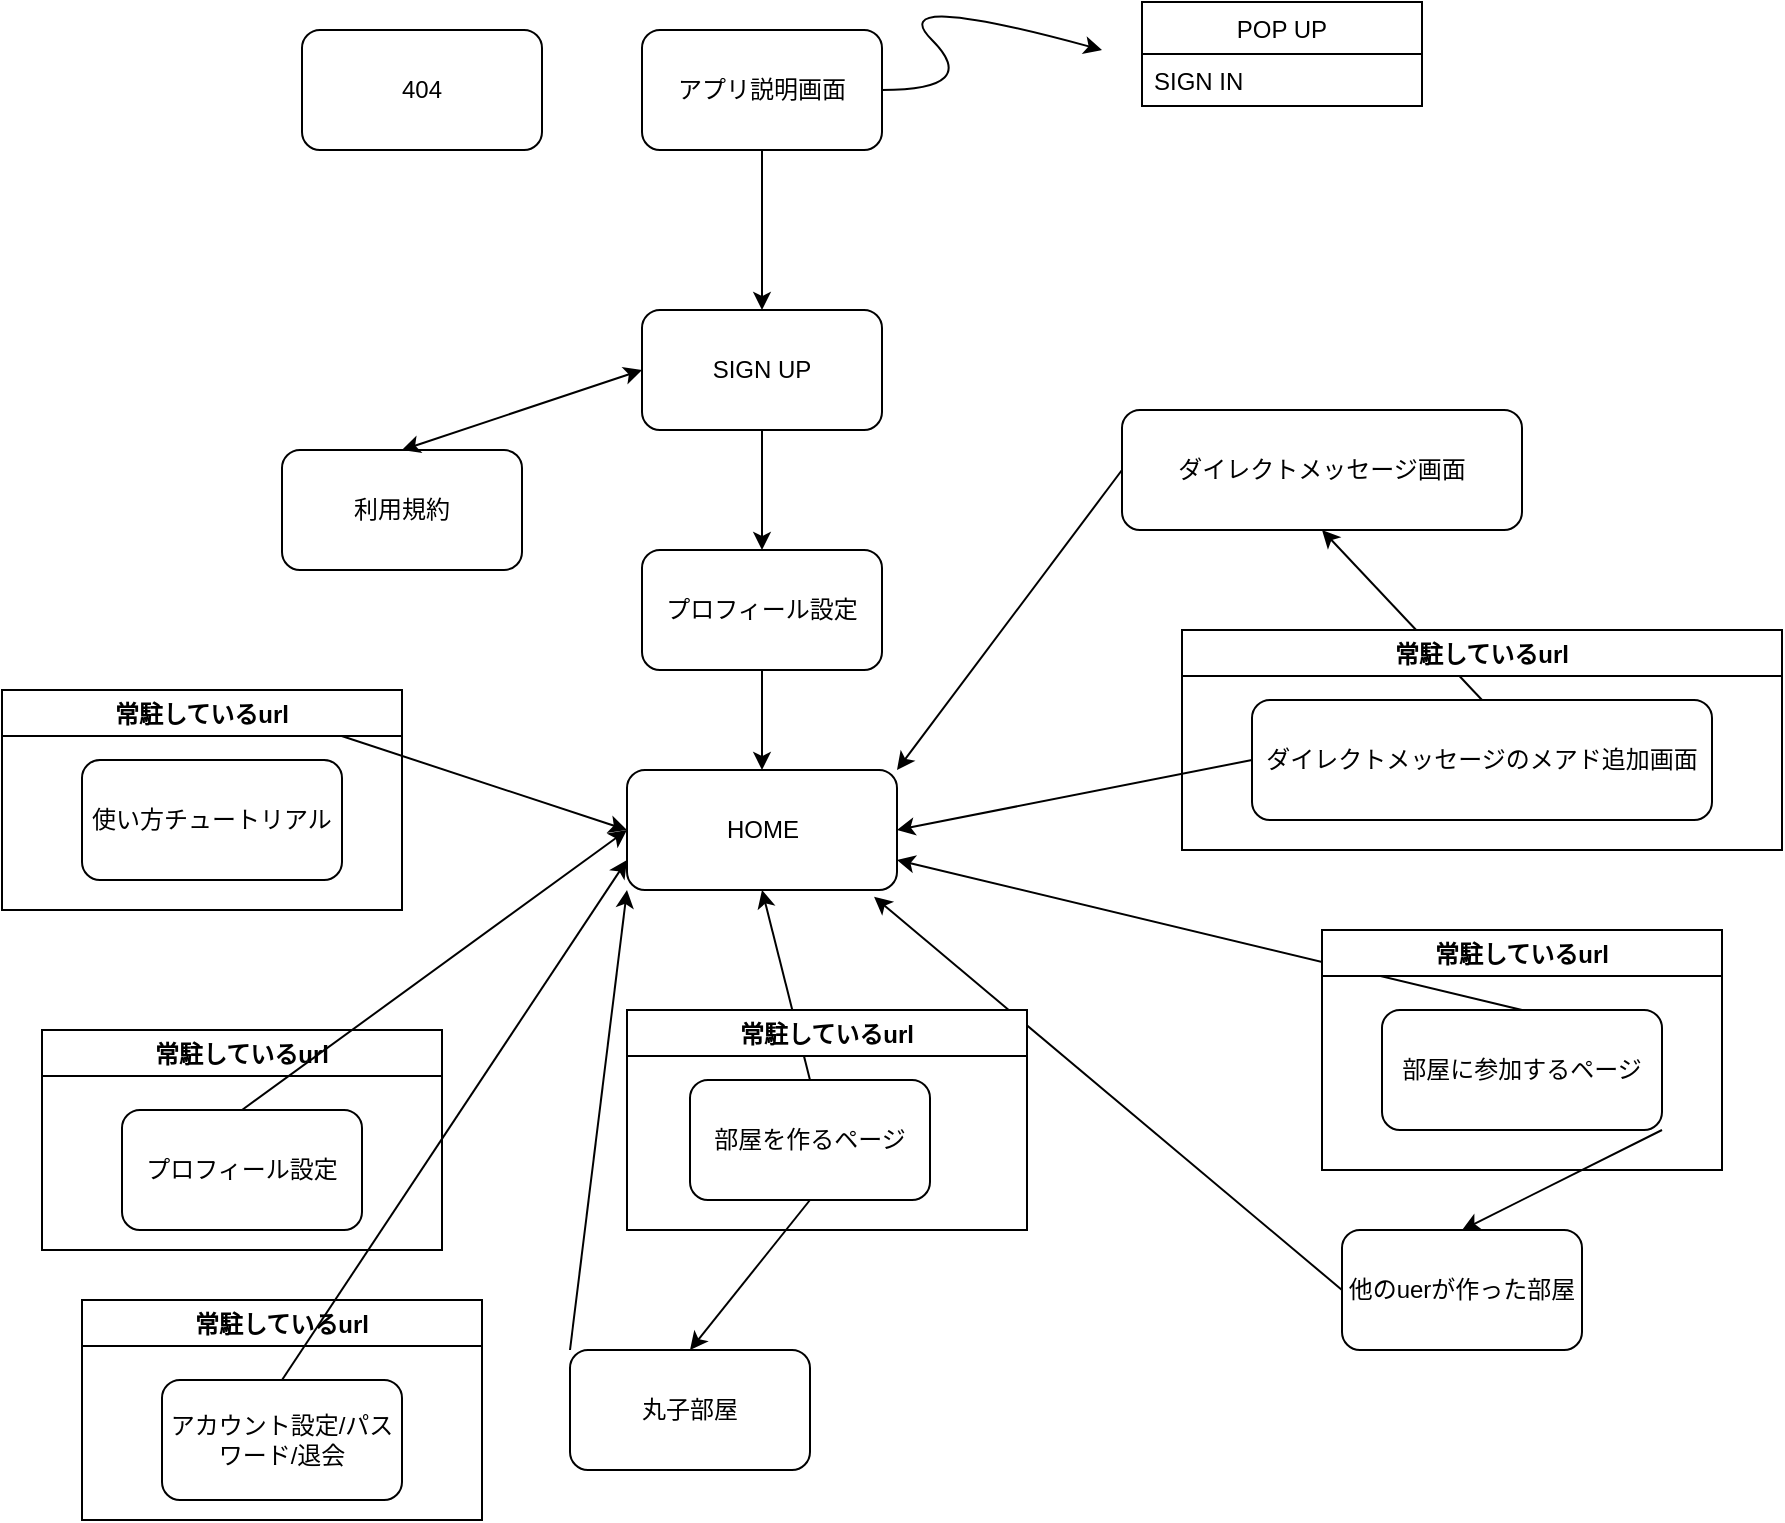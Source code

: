 <mxfile>
    <diagram id="GL-izZTR4bJlGbqVzzfn" name="Page-1">
        <mxGraphModel dx="820" dy="567" grid="1" gridSize="10" guides="1" tooltips="1" connect="1" arrows="1" fold="1" page="1" pageScale="1" pageWidth="827" pageHeight="1169" math="0" shadow="0">
            <root>
                <mxCell id="0"/>
                <mxCell id="1" parent="0"/>
                <mxCell id="2" value="アプリ説明画面" style="rounded=1;whiteSpace=wrap;html=1;" vertex="1" parent="1">
                    <mxGeometry x="330" y="30" width="120" height="60" as="geometry"/>
                </mxCell>
                <mxCell id="7" value="プロフィール設定" style="rounded=1;whiteSpace=wrap;html=1;" vertex="1" parent="1">
                    <mxGeometry x="330" y="290" width="120" height="60" as="geometry"/>
                </mxCell>
                <mxCell id="8" value="利用規約" style="rounded=1;whiteSpace=wrap;html=1;" vertex="1" parent="1">
                    <mxGeometry x="150" y="240" width="120" height="60" as="geometry"/>
                </mxCell>
                <mxCell id="9" value="SIGN UP" style="rounded=1;whiteSpace=wrap;html=1;" vertex="1" parent="1">
                    <mxGeometry x="330" y="170" width="120" height="60" as="geometry"/>
                </mxCell>
                <mxCell id="16" value="" style="curved=1;endArrow=classic;html=1;" edge="1" parent="1">
                    <mxGeometry width="50" height="50" relative="1" as="geometry">
                        <mxPoint x="450" y="60" as="sourcePoint"/>
                        <mxPoint x="560" y="40" as="targetPoint"/>
                        <Array as="points">
                            <mxPoint x="500" y="60"/>
                            <mxPoint x="450" y="10"/>
                        </Array>
                    </mxGeometry>
                </mxCell>
                <mxCell id="18" value="POP UP" style="swimlane;fontStyle=0;childLayout=stackLayout;horizontal=1;startSize=26;horizontalStack=0;resizeParent=1;resizeParentMax=0;resizeLast=0;collapsible=1;marginBottom=0;" vertex="1" parent="1">
                    <mxGeometry x="580" y="16" width="140" height="52" as="geometry"/>
                </mxCell>
                <mxCell id="19" value="SIGN IN&#10;" style="text;strokeColor=none;fillColor=none;align=left;verticalAlign=top;spacingLeft=4;spacingRight=4;overflow=hidden;rotatable=0;points=[[0,0.5],[1,0.5]];portConstraint=eastwest;" vertex="1" parent="18">
                    <mxGeometry y="26" width="140" height="26" as="geometry"/>
                </mxCell>
                <mxCell id="22" value="" style="endArrow=classic;html=1;exitX=0.5;exitY=1;exitDx=0;exitDy=0;entryX=0.5;entryY=0;entryDx=0;entryDy=0;" edge="1" parent="1" source="2" target="9">
                    <mxGeometry width="50" height="50" relative="1" as="geometry">
                        <mxPoint x="390" y="320" as="sourcePoint"/>
                        <mxPoint x="440" y="270" as="targetPoint"/>
                    </mxGeometry>
                </mxCell>
                <mxCell id="27" value="" style="endArrow=classic;startArrow=classic;html=1;exitX=0.5;exitY=0;exitDx=0;exitDy=0;entryX=0;entryY=0.5;entryDx=0;entryDy=0;" edge="1" parent="1" source="8" target="9">
                    <mxGeometry width="50" height="50" relative="1" as="geometry">
                        <mxPoint x="220" y="220" as="sourcePoint"/>
                        <mxPoint x="260" y="190" as="targetPoint"/>
                    </mxGeometry>
                </mxCell>
                <mxCell id="28" value="" style="endArrow=classic;html=1;exitX=0.5;exitY=1;exitDx=0;exitDy=0;entryX=0.5;entryY=0;entryDx=0;entryDy=0;" edge="1" parent="1" source="9" target="7">
                    <mxGeometry width="50" height="50" relative="1" as="geometry">
                        <mxPoint x="390" y="320" as="sourcePoint"/>
                        <mxPoint x="440" y="270" as="targetPoint"/>
                    </mxGeometry>
                </mxCell>
                <mxCell id="30" value="丸子部屋" style="rounded=1;whiteSpace=wrap;html=1;" vertex="1" parent="1">
                    <mxGeometry x="294" y="690" width="120" height="60" as="geometry"/>
                </mxCell>
                <mxCell id="31" value="部屋を作るページ" style="rounded=1;whiteSpace=wrap;html=1;" vertex="1" parent="1">
                    <mxGeometry x="354" y="555" width="120" height="60" as="geometry"/>
                </mxCell>
                <mxCell id="33" value="HOME" style="rounded=1;whiteSpace=wrap;html=1;" vertex="1" parent="1">
                    <mxGeometry x="322.5" y="400" width="135" height="60" as="geometry"/>
                </mxCell>
                <mxCell id="37" value="" style="endArrow=classic;html=1;exitX=0.5;exitY=1;exitDx=0;exitDy=0;entryX=0.5;entryY=0;entryDx=0;entryDy=0;" edge="1" parent="1" source="7" target="33">
                    <mxGeometry width="50" height="50" relative="1" as="geometry">
                        <mxPoint x="390" y="410" as="sourcePoint"/>
                        <mxPoint x="440" y="360" as="targetPoint"/>
                    </mxGeometry>
                </mxCell>
                <mxCell id="38" value="" style="endArrow=classic;html=1;exitX=0.5;exitY=0;exitDx=0;exitDy=0;entryX=0;entryY=0.5;entryDx=0;entryDy=0;startArrow=none;" edge="1" parent="1" source="60" target="33">
                    <mxGeometry width="50" height="50" relative="1" as="geometry">
                        <mxPoint x="390" y="410" as="sourcePoint"/>
                        <mxPoint x="320" y="440" as="targetPoint"/>
                    </mxGeometry>
                </mxCell>
                <mxCell id="39" value="" style="endArrow=classic;html=1;entryX=0.5;entryY=1;entryDx=0;entryDy=0;exitX=0.5;exitY=0;exitDx=0;exitDy=0;" edge="1" parent="1" source="31" target="33">
                    <mxGeometry width="50" height="50" relative="1" as="geometry">
                        <mxPoint x="365" y="550" as="sourcePoint"/>
                        <mxPoint x="415" y="500" as="targetPoint"/>
                    </mxGeometry>
                </mxCell>
                <mxCell id="40" value="他のuerが作った部屋" style="rounded=1;whiteSpace=wrap;html=1;" vertex="1" parent="1">
                    <mxGeometry x="680" y="630" width="120" height="60" as="geometry"/>
                </mxCell>
                <mxCell id="45" value="" style="endArrow=classic;html=1;exitX=0.5;exitY=1;exitDx=0;exitDy=0;entryX=0.5;entryY=0;entryDx=0;entryDy=0;" edge="1" parent="1" source="31" target="30">
                    <mxGeometry width="50" height="50" relative="1" as="geometry">
                        <mxPoint x="390" y="710" as="sourcePoint"/>
                        <mxPoint x="440" y="660" as="targetPoint"/>
                    </mxGeometry>
                </mxCell>
                <mxCell id="47" value="" style="endArrow=classic;html=1;exitX=0.5;exitY=0;exitDx=0;exitDy=0;entryX=1;entryY=0.75;entryDx=0;entryDy=0;" edge="1" parent="1" source="42" target="33">
                    <mxGeometry width="50" height="50" relative="1" as="geometry">
                        <mxPoint x="390" y="600" as="sourcePoint"/>
                        <mxPoint x="440" y="550" as="targetPoint"/>
                    </mxGeometry>
                </mxCell>
                <mxCell id="49" value="" style="endArrow=classic;html=1;exitX=1;exitY=1;exitDx=0;exitDy=0;entryX=0.5;entryY=0;entryDx=0;entryDy=0;" edge="1" parent="1" source="42" target="40">
                    <mxGeometry width="50" height="50" relative="1" as="geometry">
                        <mxPoint x="390" y="600" as="sourcePoint"/>
                        <mxPoint x="440" y="550" as="targetPoint"/>
                    </mxGeometry>
                </mxCell>
                <mxCell id="50" value="" style="endArrow=classic;html=1;exitX=0;exitY=0.5;exitDx=0;exitDy=0;entryX=1;entryY=0.5;entryDx=0;entryDy=0;" edge="1" parent="1" source="5" target="33">
                    <mxGeometry width="50" height="50" relative="1" as="geometry">
                        <mxPoint x="390" y="300" as="sourcePoint"/>
                        <mxPoint x="440" y="250" as="targetPoint"/>
                    </mxGeometry>
                </mxCell>
                <mxCell id="51" value="ダイレクトメッセージ画面" style="rounded=1;whiteSpace=wrap;html=1;" vertex="1" parent="1">
                    <mxGeometry x="570" y="220" width="200" height="60" as="geometry"/>
                </mxCell>
                <mxCell id="52" value="" style="endArrow=classic;html=1;exitX=0;exitY=0;exitDx=0;exitDy=0;entryX=0;entryY=1;entryDx=0;entryDy=0;" edge="1" parent="1" source="30" target="33">
                    <mxGeometry width="50" height="50" relative="1" as="geometry">
                        <mxPoint x="410" y="580" as="sourcePoint"/>
                        <mxPoint x="460" y="530" as="targetPoint"/>
                    </mxGeometry>
                </mxCell>
                <mxCell id="54" value="" style="endArrow=classic;html=1;exitX=0;exitY=0.5;exitDx=0;exitDy=0;entryX=0.915;entryY=1.057;entryDx=0;entryDy=0;entryPerimeter=0;" edge="1" parent="1" source="40" target="33">
                    <mxGeometry width="50" height="50" relative="1" as="geometry">
                        <mxPoint x="500" y="580" as="sourcePoint"/>
                        <mxPoint x="550" y="530" as="targetPoint"/>
                    </mxGeometry>
                </mxCell>
                <mxCell id="55" value="" style="endArrow=classic;html=1;exitX=0.5;exitY=0;exitDx=0;exitDy=0;entryX=0.5;entryY=1;entryDx=0;entryDy=0;" edge="1" parent="1" source="5" target="51">
                    <mxGeometry width="50" height="50" relative="1" as="geometry">
                        <mxPoint x="500" y="480" as="sourcePoint"/>
                        <mxPoint x="550" y="430" as="targetPoint"/>
                    </mxGeometry>
                </mxCell>
                <mxCell id="56" value="" style="endArrow=classic;html=1;exitX=0;exitY=0.5;exitDx=0;exitDy=0;entryX=1;entryY=0;entryDx=0;entryDy=0;" edge="1" parent="1" source="51" target="33">
                    <mxGeometry width="50" height="50" relative="1" as="geometry">
                        <mxPoint x="500" y="480" as="sourcePoint"/>
                        <mxPoint x="550" y="430" as="targetPoint"/>
                    </mxGeometry>
                </mxCell>
                <mxCell id="57" value="常駐しているurl" style="swimlane;" vertex="1" parent="1">
                    <mxGeometry x="322.5" y="520" width="200" height="110" as="geometry"/>
                </mxCell>
                <mxCell id="58" value="常駐しているurl" style="swimlane;" vertex="1" parent="1">
                    <mxGeometry x="670" y="480" width="200" height="120" as="geometry"/>
                </mxCell>
                <mxCell id="42" value="部屋に参加するページ" style="rounded=1;whiteSpace=wrap;html=1;" vertex="1" parent="58">
                    <mxGeometry x="30" y="40" width="140" height="60" as="geometry"/>
                </mxCell>
                <mxCell id="59" value="常駐しているurl" style="swimlane;" vertex="1" parent="1">
                    <mxGeometry x="600" y="330" width="300" height="110" as="geometry"/>
                </mxCell>
                <mxCell id="5" value="ダイレクトメッセージのメアド追加画面" style="rounded=1;whiteSpace=wrap;html=1;" vertex="1" parent="59">
                    <mxGeometry x="35" y="35" width="230" height="60" as="geometry"/>
                </mxCell>
                <mxCell id="60" value="常駐しているurl" style="swimlane;" vertex="1" parent="1">
                    <mxGeometry x="10" y="360" width="200" height="110" as="geometry"/>
                </mxCell>
                <mxCell id="6" value="使い方チュートリアル" style="rounded=1;whiteSpace=wrap;html=1;" vertex="1" parent="60">
                    <mxGeometry x="40" y="35" width="130" height="60" as="geometry"/>
                </mxCell>
                <mxCell id="62" value="常駐しているurl" style="swimlane;" vertex="1" parent="1">
                    <mxGeometry x="50" y="665" width="200" height="110" as="geometry"/>
                </mxCell>
                <mxCell id="4" value="アカウント設定/パスワード/退会" style="rounded=1;whiteSpace=wrap;html=1;" vertex="1" parent="62">
                    <mxGeometry x="40" y="40" width="120" height="60" as="geometry"/>
                </mxCell>
                <mxCell id="63" value="" style="endArrow=classic;html=1;entryX=0;entryY=0.75;entryDx=0;entryDy=0;exitX=0.5;exitY=0;exitDx=0;exitDy=0;" edge="1" parent="1" source="4" target="33">
                    <mxGeometry width="50" height="50" relative="1" as="geometry">
                        <mxPoint x="150" y="590" as="sourcePoint"/>
                        <mxPoint x="320" y="460" as="targetPoint"/>
                    </mxGeometry>
                </mxCell>
                <mxCell id="64" value="常駐しているurl" style="swimlane;" vertex="1" parent="1">
                    <mxGeometry x="30" y="530" width="200" height="110" as="geometry"/>
                </mxCell>
                <mxCell id="3" value="プロフィール設定" style="rounded=1;whiteSpace=wrap;html=1;" vertex="1" parent="64">
                    <mxGeometry x="40" y="40" width="120" height="60" as="geometry"/>
                </mxCell>
                <mxCell id="67" style="edgeStyle=none;html=1;exitX=0.5;exitY=0;exitDx=0;exitDy=0;entryX=0;entryY=0.5;entryDx=0;entryDy=0;" edge="1" parent="1" source="3" target="33">
                    <mxGeometry relative="1" as="geometry"/>
                </mxCell>
                <mxCell id="68" value="404" style="rounded=1;whiteSpace=wrap;html=1;" vertex="1" parent="1">
                    <mxGeometry x="160" y="30" width="120" height="60" as="geometry"/>
                </mxCell>
            </root>
        </mxGraphModel>
    </diagram>
</mxfile>